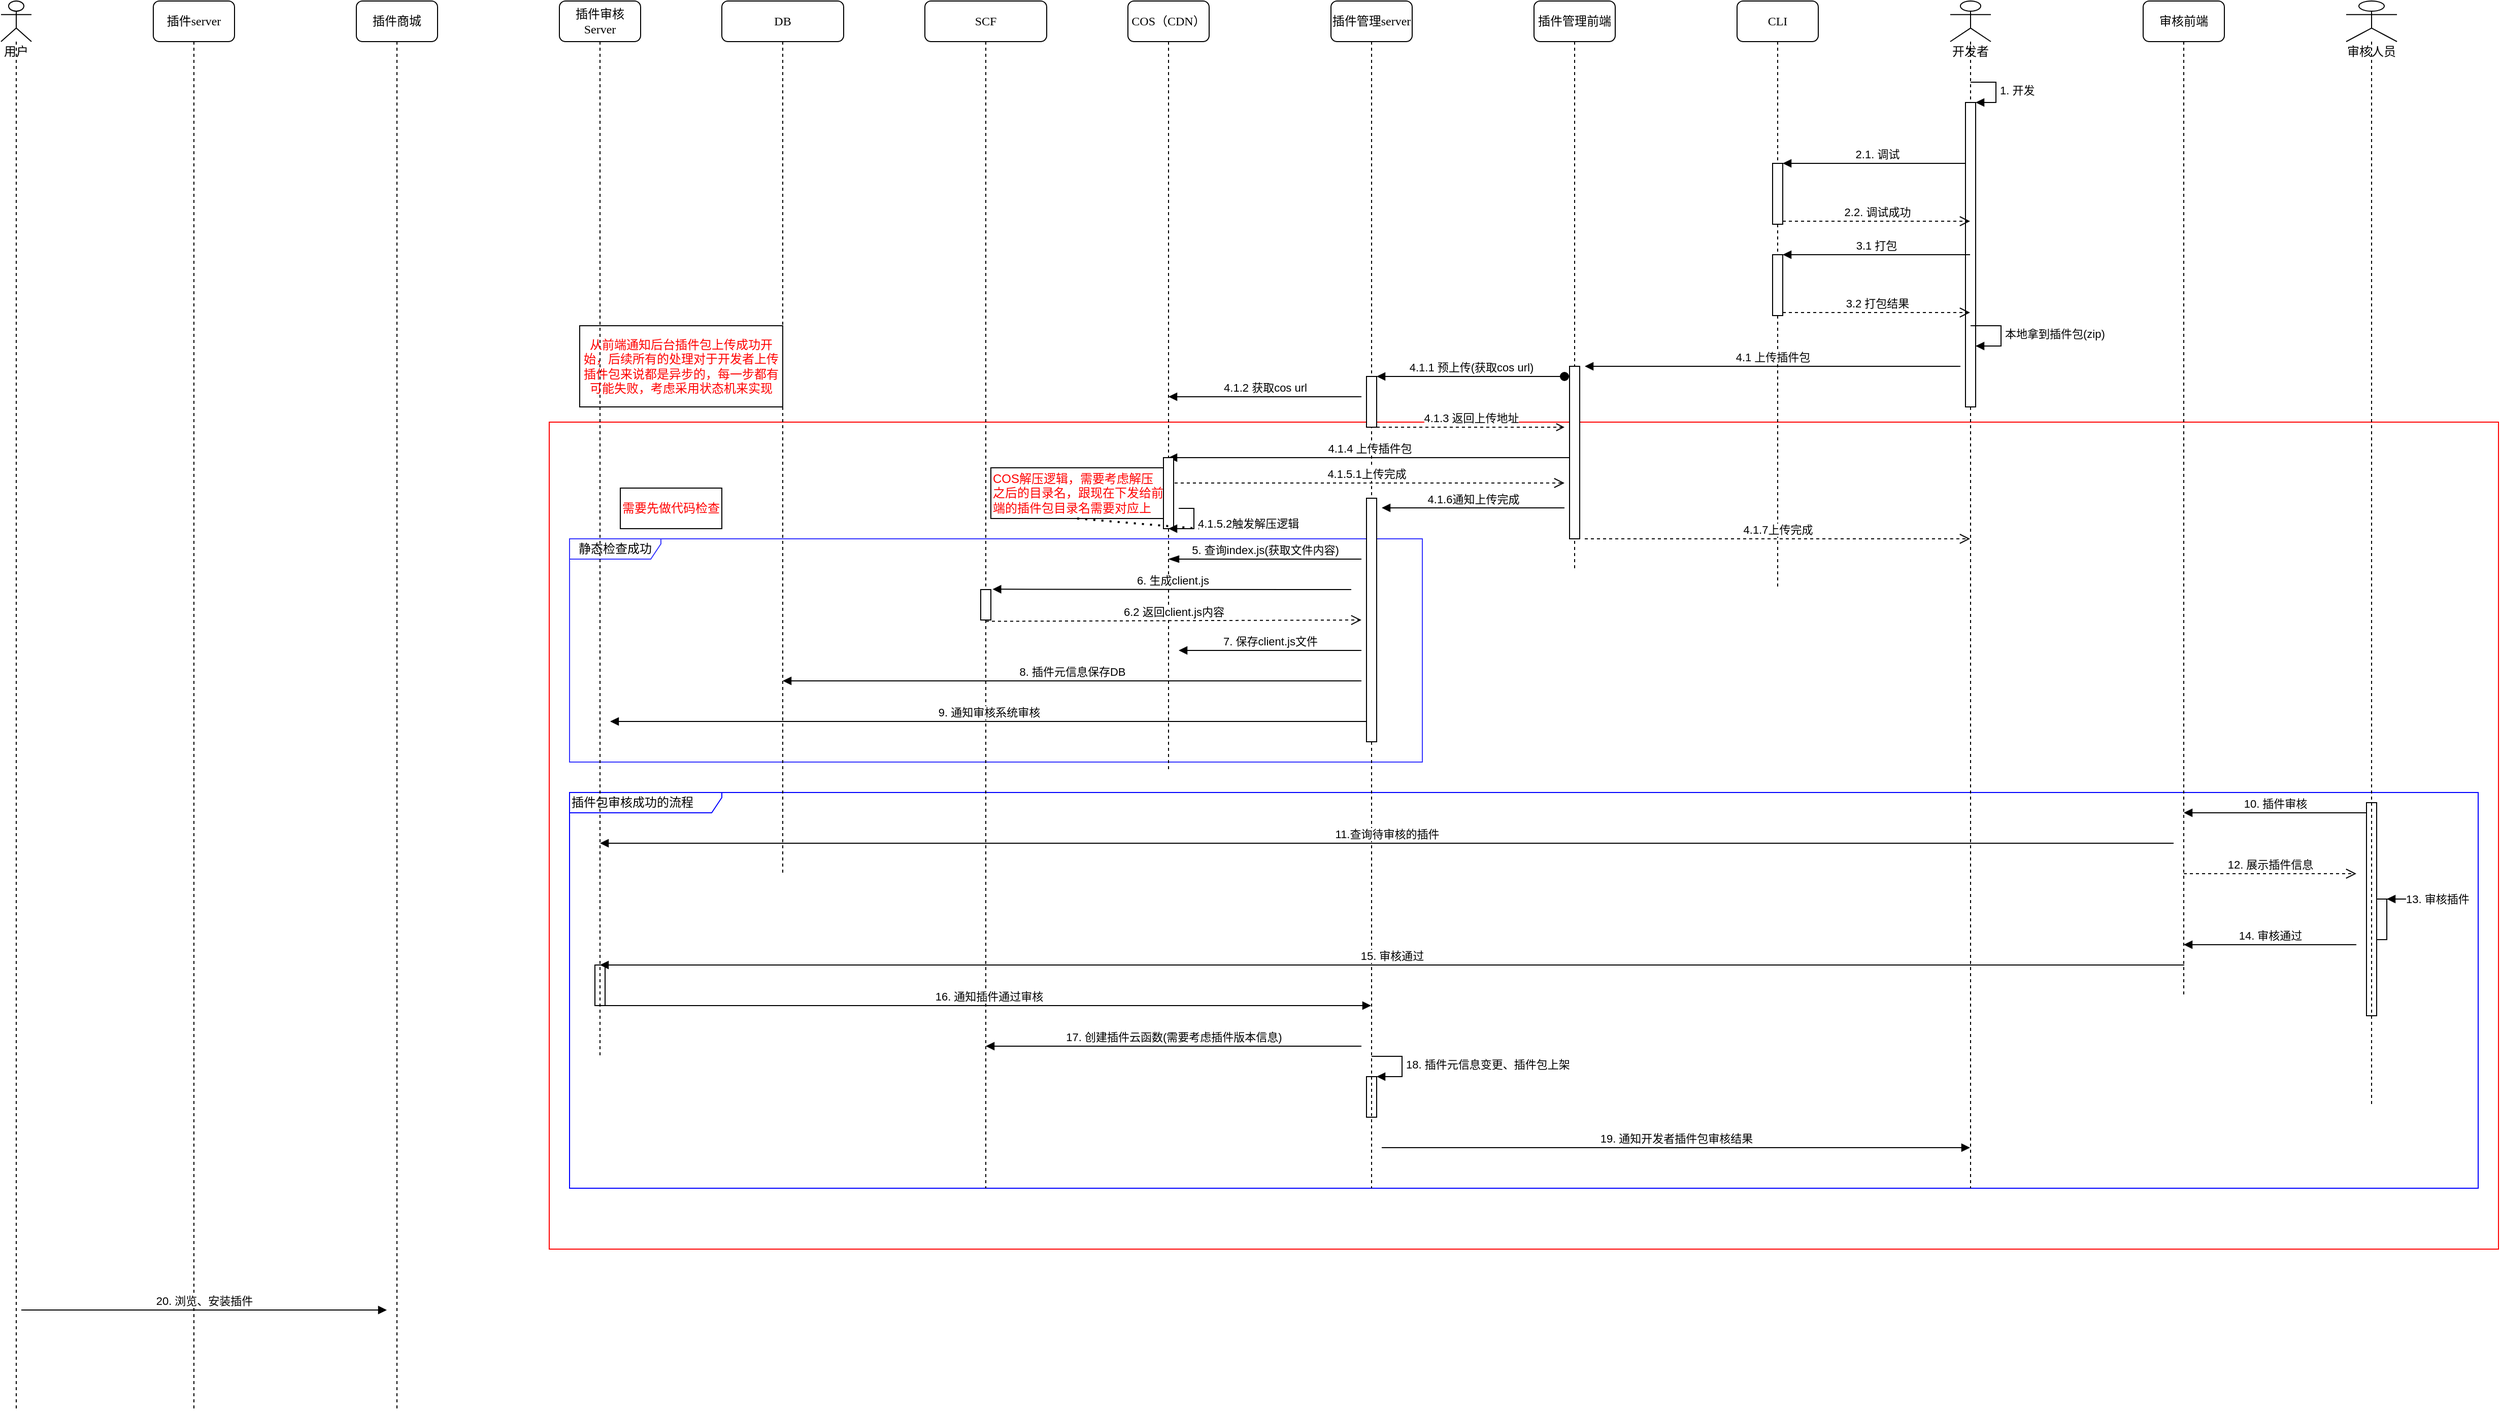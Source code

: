 <mxfile version="14.8.3" type="github" pages="2">
  <diagram name="Page-1" id="13e1069c-82ec-6db2-03f1-153e76fe0fe0">
    <mxGraphModel dx="3229" dy="1163" grid="1" gridSize="10" guides="0" tooltips="1" connect="1" arrows="1" fold="1" page="1" pageScale="1" pageWidth="1100" pageHeight="850" background="none" math="0" shadow="0">
      <root>
        <mxCell id="0" />
        <mxCell id="1" parent="0" />
        <mxCell id="ldka-5FNK_S4JEufgtKj-46" value="" style="rounded=0;whiteSpace=wrap;html=1;fillColor=none;align=left;strokeColor=#FF0000;" vertex="1" parent="1">
          <mxGeometry x="270" y="495" width="1920" height="815" as="geometry" />
        </mxCell>
        <mxCell id="ldka-5FNK_S4JEufgtKj-45" value="插件包审核成功的流程" style="shape=umlFrame;whiteSpace=wrap;html=1;fillColor=none;align=left;width=150;height=20;strokeColor=#0000FF;" vertex="1" parent="1">
          <mxGeometry x="290" y="860" width="1880" height="390" as="geometry" />
        </mxCell>
        <mxCell id="ldka-5FNK_S4JEufgtKj-20" value="静态检查成功" style="shape=umlFrame;whiteSpace=wrap;html=1;width=90;height=20;strokeColor=#3333FF;" vertex="1" parent="1">
          <mxGeometry x="290" y="610" width="840" height="220" as="geometry" />
        </mxCell>
        <mxCell id="7baba1c4bc27f4b0-2" value="插件server" style="shape=umlLifeline;perimeter=lifelinePerimeter;whiteSpace=wrap;html=1;container=1;collapsible=0;recursiveResize=0;outlineConnect=0;rounded=1;shadow=0;comic=0;labelBackgroundColor=none;strokeWidth=1;fontFamily=Verdana;fontSize=12;align=center;" parent="1" vertex="1">
          <mxGeometry x="-120" y="80" width="80" height="1390" as="geometry" />
        </mxCell>
        <mxCell id="7baba1c4bc27f4b0-3" value="SCF" style="shape=umlLifeline;perimeter=lifelinePerimeter;whiteSpace=wrap;html=1;container=1;collapsible=0;recursiveResize=0;outlineConnect=0;rounded=1;shadow=0;comic=0;labelBackgroundColor=none;strokeWidth=1;fontFamily=Verdana;fontSize=12;align=center;" parent="1" vertex="1">
          <mxGeometry x="640" y="80" width="120" height="1170" as="geometry" />
        </mxCell>
        <mxCell id="7baba1c4bc27f4b0-4" value="COS（CDN）" style="shape=umlLifeline;perimeter=lifelinePerimeter;whiteSpace=wrap;html=1;container=1;collapsible=0;recursiveResize=0;outlineConnect=0;rounded=1;shadow=0;comic=0;labelBackgroundColor=none;strokeWidth=1;fontFamily=Verdana;fontSize=12;align=center;" parent="1" vertex="1">
          <mxGeometry x="840" y="80" width="80" height="760" as="geometry" />
        </mxCell>
        <mxCell id="7baba1c4bc27f4b0-5" value="插件审核Server" style="shape=umlLifeline;perimeter=lifelinePerimeter;whiteSpace=wrap;html=1;container=1;collapsible=0;recursiveResize=0;outlineConnect=0;rounded=1;shadow=0;comic=0;labelBackgroundColor=none;strokeWidth=1;fontFamily=Verdana;fontSize=12;align=center;" parent="1" vertex="1">
          <mxGeometry x="280" y="80" width="80" height="1040" as="geometry" />
        </mxCell>
        <mxCell id="7baba1c4bc27f4b0-6" value="插件管理server" style="shape=umlLifeline;perimeter=lifelinePerimeter;whiteSpace=wrap;html=1;container=1;collapsible=0;recursiveResize=0;outlineConnect=0;rounded=1;shadow=0;comic=0;labelBackgroundColor=none;strokeWidth=1;fontFamily=Verdana;fontSize=12;align=center;" parent="1" vertex="1">
          <mxGeometry x="1040" y="80" width="80" height="1170" as="geometry" />
        </mxCell>
        <mxCell id="ldka-5FNK_S4JEufgtKj-40" value="17. 创建插件云函数(需要考虑插件版本信息)" style="html=1;verticalAlign=bottom;endArrow=block;strokeColor=#000000;strokeWidth=1;" edge="1" parent="7baba1c4bc27f4b0-6" target="7baba1c4bc27f4b0-3">
          <mxGeometry width="80" relative="1" as="geometry">
            <mxPoint x="30" y="1030" as="sourcePoint" />
            <mxPoint x="110" y="1030" as="targetPoint" />
          </mxGeometry>
        </mxCell>
        <mxCell id="ldka-5FNK_S4JEufgtKj-42" value="" style="html=1;points=[];perimeter=orthogonalPerimeter;strokeColor=#000000;fillColor=none;align=left;" vertex="1" parent="7baba1c4bc27f4b0-6">
          <mxGeometry x="35" y="1060" width="10" height="40" as="geometry" />
        </mxCell>
        <mxCell id="ldka-5FNK_S4JEufgtKj-43" value="18. 插件元信息变更、插件包上架" style="edgeStyle=orthogonalEdgeStyle;html=1;align=left;spacingLeft=2;endArrow=block;rounded=0;entryX=1;entryY=0;strokeColor=#000000;strokeWidth=1;" edge="1" target="ldka-5FNK_S4JEufgtKj-42" parent="7baba1c4bc27f4b0-6">
          <mxGeometry relative="1" as="geometry">
            <mxPoint x="40" y="1040" as="sourcePoint" />
            <Array as="points">
              <mxPoint x="70" y="1040" />
            </Array>
          </mxGeometry>
        </mxCell>
        <mxCell id="HN2Nw33tpEwXZnYEOGIW-1" value="CLI" style="shape=umlLifeline;perimeter=lifelinePerimeter;whiteSpace=wrap;html=1;container=1;collapsible=0;recursiveResize=0;outlineConnect=0;rounded=1;shadow=0;comic=0;labelBackgroundColor=none;strokeWidth=1;fontFamily=Verdana;fontSize=12;align=center;" vertex="1" parent="1">
          <mxGeometry x="1440" y="80" width="80" height="580" as="geometry" />
        </mxCell>
        <mxCell id="HN2Nw33tpEwXZnYEOGIW-15" value="" style="html=1;points=[];perimeter=orthogonalPerimeter;" vertex="1" parent="HN2Nw33tpEwXZnYEOGIW-1">
          <mxGeometry x="35" y="160" width="10" height="60" as="geometry" />
        </mxCell>
        <mxCell id="HN2Nw33tpEwXZnYEOGIW-16" value="2.1. 调试" style="html=1;verticalAlign=bottom;endArrow=block;entryX=1;entryY=0;" edge="1" target="HN2Nw33tpEwXZnYEOGIW-15" parent="HN2Nw33tpEwXZnYEOGIW-1">
          <mxGeometry relative="1" as="geometry">
            <mxPoint x="230" y="160" as="sourcePoint" />
          </mxGeometry>
        </mxCell>
        <mxCell id="HN2Nw33tpEwXZnYEOGIW-19" value="" style="html=1;points=[];perimeter=orthogonalPerimeter;" vertex="1" parent="HN2Nw33tpEwXZnYEOGIW-1">
          <mxGeometry x="35" y="250" width="10" height="60" as="geometry" />
        </mxCell>
        <mxCell id="HN2Nw33tpEwXZnYEOGIW-4" value="用户" style="shape=umlLifeline;participant=umlActor;perimeter=lifelinePerimeter;whiteSpace=wrap;html=1;container=1;collapsible=0;recursiveResize=0;verticalAlign=top;spacingTop=36;outlineConnect=0;" vertex="1" parent="1">
          <mxGeometry x="-270" y="80" width="30" height="1390" as="geometry" />
        </mxCell>
        <mxCell id="HN2Nw33tpEwXZnYEOGIW-5" value="开发者" style="shape=umlLifeline;participant=umlActor;perimeter=lifelinePerimeter;whiteSpace=wrap;html=1;container=1;collapsible=0;recursiveResize=0;verticalAlign=top;spacingTop=36;outlineConnect=0;" vertex="1" parent="1">
          <mxGeometry x="1650" y="80" width="40" height="1170" as="geometry" />
        </mxCell>
        <mxCell id="HN2Nw33tpEwXZnYEOGIW-7" value="" style="html=1;points=[];perimeter=orthogonalPerimeter;" vertex="1" parent="HN2Nw33tpEwXZnYEOGIW-5">
          <mxGeometry x="15" y="100" width="10" height="300" as="geometry" />
        </mxCell>
        <mxCell id="HN2Nw33tpEwXZnYEOGIW-8" value="1. 开发" style="edgeStyle=orthogonalEdgeStyle;html=1;align=left;spacingLeft=2;endArrow=block;rounded=0;entryX=1;entryY=0;" edge="1" target="HN2Nw33tpEwXZnYEOGIW-7" parent="HN2Nw33tpEwXZnYEOGIW-5">
          <mxGeometry relative="1" as="geometry">
            <mxPoint x="20" y="80" as="sourcePoint" />
            <Array as="points">
              <mxPoint x="45" y="80" />
            </Array>
          </mxGeometry>
        </mxCell>
        <mxCell id="HN2Nw33tpEwXZnYEOGIW-17" value="2.2. 调试成功" style="html=1;verticalAlign=bottom;endArrow=open;dashed=1;endSize=8;exitX=1;exitY=0.95;" edge="1" source="HN2Nw33tpEwXZnYEOGIW-15" parent="1" target="HN2Nw33tpEwXZnYEOGIW-5">
          <mxGeometry relative="1" as="geometry">
            <mxPoint x="1545" y="297" as="targetPoint" />
          </mxGeometry>
        </mxCell>
        <mxCell id="HN2Nw33tpEwXZnYEOGIW-20" value="3.1 打包" style="html=1;verticalAlign=bottom;endArrow=block;entryX=1;entryY=0;" edge="1" target="HN2Nw33tpEwXZnYEOGIW-19" parent="1" source="HN2Nw33tpEwXZnYEOGIW-5">
          <mxGeometry relative="1" as="geometry">
            <mxPoint x="1545" y="330" as="sourcePoint" />
          </mxGeometry>
        </mxCell>
        <mxCell id="HN2Nw33tpEwXZnYEOGIW-21" value="3.2 打包结果" style="html=1;verticalAlign=bottom;endArrow=open;dashed=1;endSize=8;exitX=1;exitY=0.95;" edge="1" source="HN2Nw33tpEwXZnYEOGIW-19" parent="1" target="HN2Nw33tpEwXZnYEOGIW-5">
          <mxGeometry relative="1" as="geometry">
            <mxPoint x="1545" y="387" as="targetPoint" />
          </mxGeometry>
        </mxCell>
        <mxCell id="HN2Nw33tpEwXZnYEOGIW-28" value="插件管理前端" style="shape=umlLifeline;perimeter=lifelinePerimeter;whiteSpace=wrap;html=1;container=1;collapsible=0;recursiveResize=0;outlineConnect=0;rounded=1;shadow=0;comic=0;labelBackgroundColor=none;strokeWidth=1;fontFamily=Verdana;fontSize=12;align=center;" vertex="1" parent="1">
          <mxGeometry x="1240" y="80" width="80" height="560" as="geometry" />
        </mxCell>
        <mxCell id="HN2Nw33tpEwXZnYEOGIW-35" value="" style="html=1;points=[];perimeter=orthogonalPerimeter;" vertex="1" parent="1">
          <mxGeometry x="1275" y="440" width="10" height="170" as="geometry" />
        </mxCell>
        <mxCell id="HN2Nw33tpEwXZnYEOGIW-37" value="本地拿到插件包(zip)" style="edgeStyle=orthogonalEdgeStyle;html=1;align=left;spacingLeft=2;endArrow=block;rounded=0;entryX=1;entryY=0;" edge="1" parent="1">
          <mxGeometry relative="1" as="geometry">
            <mxPoint x="1670" y="400" as="sourcePoint" />
            <Array as="points">
              <mxPoint x="1700" y="400" />
            </Array>
            <mxPoint x="1675" y="420" as="targetPoint" />
          </mxGeometry>
        </mxCell>
        <mxCell id="HN2Nw33tpEwXZnYEOGIW-38" value="4.1 上传插件包" style="html=1;verticalAlign=bottom;endArrow=block;" edge="1" parent="1">
          <mxGeometry width="80" relative="1" as="geometry">
            <mxPoint x="1660" y="440" as="sourcePoint" />
            <mxPoint x="1290" y="440" as="targetPoint" />
          </mxGeometry>
        </mxCell>
        <mxCell id="HN2Nw33tpEwXZnYEOGIW-39" value="" style="html=1;points=[];perimeter=orthogonalPerimeter;" vertex="1" parent="1">
          <mxGeometry x="1075" y="450" width="10" height="50" as="geometry" />
        </mxCell>
        <mxCell id="HN2Nw33tpEwXZnYEOGIW-40" value="4.1.1 预上传(获取cos url)" style="html=1;verticalAlign=bottom;startArrow=oval;endArrow=block;startSize=8;" edge="1" target="HN2Nw33tpEwXZnYEOGIW-39" parent="1">
          <mxGeometry relative="1" as="geometry">
            <mxPoint x="1270" y="450" as="sourcePoint" />
            <Array as="points">
              <mxPoint x="1150" y="450" />
            </Array>
          </mxGeometry>
        </mxCell>
        <mxCell id="HN2Nw33tpEwXZnYEOGIW-41" value="4.1.2 获取cos url" style="html=1;verticalAlign=bottom;endArrow=block;" edge="1" parent="1" target="7baba1c4bc27f4b0-4">
          <mxGeometry width="80" relative="1" as="geometry">
            <mxPoint x="1070" y="470" as="sourcePoint" />
            <mxPoint x="1100" y="460" as="targetPoint" />
            <Array as="points">
              <mxPoint x="1020" y="470" />
            </Array>
          </mxGeometry>
        </mxCell>
        <mxCell id="HN2Nw33tpEwXZnYEOGIW-42" value="4.1.3 返回上传地址" style="html=1;verticalAlign=bottom;endArrow=open;dashed=1;endFill=0;" edge="1" parent="1">
          <mxGeometry width="80" relative="1" as="geometry">
            <mxPoint x="1085" y="500" as="sourcePoint" />
            <mxPoint x="1270" y="500" as="targetPoint" />
          </mxGeometry>
        </mxCell>
        <mxCell id="HN2Nw33tpEwXZnYEOGIW-43" value="4.1.4 上传插件包" style="html=1;verticalAlign=bottom;endArrow=block;" edge="1" parent="1" target="7baba1c4bc27f4b0-4">
          <mxGeometry width="80" relative="1" as="geometry">
            <mxPoint x="1275" y="530" as="sourcePoint" />
            <mxPoint x="1355" y="530" as="targetPoint" />
          </mxGeometry>
        </mxCell>
        <mxCell id="ldka-5FNK_S4JEufgtKj-3" value="4.1.5.1上传完成" style="html=1;verticalAlign=bottom;endArrow=open;dashed=1;endSize=8;strokeColor=#000000;strokeWidth=1;" edge="1" parent="1" source="7baba1c4bc27f4b0-4">
          <mxGeometry relative="1" as="geometry">
            <mxPoint x="890" y="550" as="sourcePoint" />
            <mxPoint x="1270" y="555" as="targetPoint" />
          </mxGeometry>
        </mxCell>
        <mxCell id="ldka-5FNK_S4JEufgtKj-4" value="" style="html=1;points=[];perimeter=orthogonalPerimeter;" vertex="1" parent="1">
          <mxGeometry x="1075" y="570" width="10" height="240" as="geometry" />
        </mxCell>
        <mxCell id="ldka-5FNK_S4JEufgtKj-6" value="" style="html=1;points=[];perimeter=orthogonalPerimeter;" vertex="1" parent="1">
          <mxGeometry x="875" y="530" width="10" height="70" as="geometry" />
        </mxCell>
        <mxCell id="ldka-5FNK_S4JEufgtKj-7" value="4.1.6通知上传完成" style="html=1;verticalAlign=bottom;endArrow=block;strokeColor=#000000;strokeWidth=1;" edge="1" parent="1">
          <mxGeometry width="80" relative="1" as="geometry">
            <mxPoint x="1270" y="579.5" as="sourcePoint" />
            <mxPoint x="1090" y="579.5" as="targetPoint" />
          </mxGeometry>
        </mxCell>
        <mxCell id="ldka-5FNK_S4JEufgtKj-8" value="4.1.7上传完成" style="html=1;verticalAlign=bottom;endArrow=open;dashed=1;endSize=8;strokeColor=#000000;strokeWidth=1;" edge="1" parent="1" target="HN2Nw33tpEwXZnYEOGIW-5">
          <mxGeometry relative="1" as="geometry">
            <mxPoint x="1290" y="610" as="sourcePoint" />
            <mxPoint x="1195" y="610" as="targetPoint" />
          </mxGeometry>
        </mxCell>
        <mxCell id="ldka-5FNK_S4JEufgtKj-11" value="4.1.5.2触发解压逻辑" style="edgeStyle=orthogonalEdgeStyle;html=1;align=left;spacingLeft=2;endArrow=block;rounded=0;entryX=1;entryY=0;strokeColor=#000000;strokeWidth=1;" edge="1" parent="1">
          <mxGeometry relative="1" as="geometry">
            <mxPoint x="890" y="580" as="sourcePoint" />
            <Array as="points">
              <mxPoint x="905" y="580" />
            </Array>
            <mxPoint x="880" y="600" as="targetPoint" />
          </mxGeometry>
        </mxCell>
        <mxCell id="ldka-5FNK_S4JEufgtKj-12" value="5. 查询index.js(获取文件内容)" style="html=1;verticalAlign=bottom;endArrow=blockThin;endSize=8;strokeColor=#000000;strokeWidth=1;endFill=1;" edge="1" parent="1" target="7baba1c4bc27f4b0-4">
          <mxGeometry relative="1" as="geometry">
            <mxPoint x="1070" y="630" as="sourcePoint" />
            <mxPoint x="890" y="630" as="targetPoint" />
          </mxGeometry>
        </mxCell>
        <mxCell id="ldka-5FNK_S4JEufgtKj-13" value="6. 生成client.js" style="html=1;verticalAlign=bottom;endArrow=block;strokeColor=#000000;strokeWidth=1;entryX=1.167;entryY=-0.011;entryDx=0;entryDy=0;entryPerimeter=0;" edge="1" parent="1" target="ldka-5FNK_S4JEufgtKj-15">
          <mxGeometry width="80" relative="1" as="geometry">
            <mxPoint x="1060" y="660" as="sourcePoint" />
            <mxPoint x="690" y="660" as="targetPoint" />
          </mxGeometry>
        </mxCell>
        <mxCell id="ldka-5FNK_S4JEufgtKj-14" value="6.2 返回client.js内容" style="html=1;verticalAlign=bottom;endArrow=open;dashed=1;endSize=8;strokeColor=#000000;strokeWidth=1;exitX=0.5;exitY=1.044;exitDx=0;exitDy=0;exitPerimeter=0;" edge="1" parent="1" source="ldka-5FNK_S4JEufgtKj-15">
          <mxGeometry relative="1" as="geometry">
            <mxPoint x="690" y="690" as="sourcePoint" />
            <mxPoint x="1070" y="690" as="targetPoint" />
          </mxGeometry>
        </mxCell>
        <mxCell id="ldka-5FNK_S4JEufgtKj-15" value="" style="html=1;points=[];perimeter=orthogonalPerimeter;" vertex="1" parent="1">
          <mxGeometry x="695" y="660" width="10" height="30" as="geometry" />
        </mxCell>
        <mxCell id="ldka-5FNK_S4JEufgtKj-16" value="7. 保存client.js文件" style="html=1;verticalAlign=bottom;endArrow=block;strokeColor=#000000;strokeWidth=1;" edge="1" parent="1">
          <mxGeometry width="80" relative="1" as="geometry">
            <mxPoint x="1070" y="720" as="sourcePoint" />
            <mxPoint x="890" y="720" as="targetPoint" />
          </mxGeometry>
        </mxCell>
        <mxCell id="ldka-5FNK_S4JEufgtKj-17" value="8. 插件元信息保存DB" style="html=1;verticalAlign=bottom;endArrow=block;strokeColor=#000000;strokeWidth=1;" edge="1" parent="1" target="ldka-5FNK_S4JEufgtKj-18">
          <mxGeometry width="80" relative="1" as="geometry">
            <mxPoint x="1070" y="750" as="sourcePoint" />
            <mxPoint x="1140" y="750" as="targetPoint" />
          </mxGeometry>
        </mxCell>
        <mxCell id="ldka-5FNK_S4JEufgtKj-18" value="DB" style="shape=umlLifeline;perimeter=lifelinePerimeter;whiteSpace=wrap;html=1;container=1;collapsible=0;recursiveResize=0;outlineConnect=0;rounded=1;shadow=0;comic=0;labelBackgroundColor=none;strokeWidth=1;fontFamily=Verdana;fontSize=12;align=center;" vertex="1" parent="1">
          <mxGeometry x="440" y="80" width="120" height="860" as="geometry" />
        </mxCell>
        <mxCell id="ldka-5FNK_S4JEufgtKj-19" value="9. 通知审核系统审核" style="html=1;verticalAlign=bottom;endArrow=block;strokeColor=#000000;strokeWidth=1;" edge="1" parent="1">
          <mxGeometry width="80" relative="1" as="geometry">
            <mxPoint x="1075" y="790.0" as="sourcePoint" />
            <mxPoint x="330" y="790" as="targetPoint" />
          </mxGeometry>
        </mxCell>
        <mxCell id="ldka-5FNK_S4JEufgtKj-22" value="&lt;font color=&quot;#ff0000&quot;&gt;需要先做代码检查&lt;/font&gt;" style="text;html=1;fillColor=none;align=center;verticalAlign=middle;whiteSpace=wrap;rounded=0;strokeColor=#000000;" vertex="1" parent="1">
          <mxGeometry x="340" y="560" width="100" height="40" as="geometry" />
        </mxCell>
        <mxCell id="ldka-5FNK_S4JEufgtKj-23" value="&lt;font color=&quot;#ff0000&quot;&gt;COS解压逻辑，需要考虑解压之后的目录名，跟现在下发给前端的插件包目录名需要对应上&lt;/font&gt;" style="text;html=1;align=left;verticalAlign=middle;whiteSpace=wrap;rounded=0;strokeColor=#000000;" vertex="1" parent="1">
          <mxGeometry x="705" y="540" width="170" height="50" as="geometry" />
        </mxCell>
        <mxCell id="ldka-5FNK_S4JEufgtKj-24" value="" style="endArrow=none;dashed=1;html=1;dashPattern=1 3;strokeWidth=2;exitX=0.5;exitY=1;exitDx=0;exitDy=0;" edge="1" parent="1" source="ldka-5FNK_S4JEufgtKj-23">
          <mxGeometry width="50" height="50" relative="1" as="geometry">
            <mxPoint x="840" y="640" as="sourcePoint" />
            <mxPoint x="910" y="600" as="targetPoint" />
          </mxGeometry>
        </mxCell>
        <mxCell id="ldka-5FNK_S4JEufgtKj-25" value="审核人员" style="shape=umlLifeline;participant=umlActor;perimeter=lifelinePerimeter;whiteSpace=wrap;html=1;container=1;collapsible=0;recursiveResize=0;verticalAlign=top;spacingTop=36;outlineConnect=0;" vertex="1" parent="1">
          <mxGeometry x="2040" y="80" width="50" height="1090" as="geometry" />
        </mxCell>
        <mxCell id="ldka-5FNK_S4JEufgtKj-28" value="审核前端" style="shape=umlLifeline;perimeter=lifelinePerimeter;whiteSpace=wrap;html=1;container=1;collapsible=0;recursiveResize=0;outlineConnect=0;rounded=1;shadow=0;comic=0;labelBackgroundColor=none;strokeWidth=1;fontFamily=Verdana;fontSize=12;align=center;" vertex="1" parent="1">
          <mxGeometry x="1840" y="80" width="80" height="980" as="geometry" />
        </mxCell>
        <mxCell id="ldka-5FNK_S4JEufgtKj-29" value="" style="html=1;points=[];perimeter=orthogonalPerimeter;strokeColor=#000000;fillColor=none;align=left;" vertex="1" parent="1">
          <mxGeometry x="2060" y="870" width="10" height="210" as="geometry" />
        </mxCell>
        <mxCell id="ldka-5FNK_S4JEufgtKj-30" value="10. 插件审核" style="html=1;verticalAlign=bottom;endArrow=block;strokeColor=#000000;strokeWidth=1;" edge="1" parent="1" target="ldka-5FNK_S4JEufgtKj-28">
          <mxGeometry width="80" relative="1" as="geometry">
            <mxPoint x="2060" y="880" as="sourcePoint" />
            <mxPoint x="2140" y="880" as="targetPoint" />
          </mxGeometry>
        </mxCell>
        <mxCell id="ldka-5FNK_S4JEufgtKj-31" value="11.查询待审核的插件" style="html=1;verticalAlign=bottom;endArrow=block;strokeColor=#000000;strokeWidth=1;" edge="1" parent="1" target="7baba1c4bc27f4b0-5">
          <mxGeometry width="80" relative="1" as="geometry">
            <mxPoint x="1870" y="910" as="sourcePoint" />
            <mxPoint x="1950" y="910" as="targetPoint" />
          </mxGeometry>
        </mxCell>
        <mxCell id="ldka-5FNK_S4JEufgtKj-32" value="12. 展示插件信息" style="html=1;verticalAlign=bottom;endArrow=open;dashed=1;endSize=8;strokeColor=#000000;strokeWidth=1;" edge="1" parent="1">
          <mxGeometry relative="1" as="geometry">
            <mxPoint x="1880" y="940" as="sourcePoint" />
            <mxPoint x="2050" y="940" as="targetPoint" />
          </mxGeometry>
        </mxCell>
        <mxCell id="ldka-5FNK_S4JEufgtKj-34" value="13. 审核插件" style="edgeStyle=orthogonalEdgeStyle;html=1;align=left;spacingLeft=2;endArrow=block;rounded=0;entryX=1;entryY=0;strokeColor=#000000;strokeWidth=1;" edge="1" target="ldka-5FNK_S4JEufgtKj-41" parent="1">
          <mxGeometry relative="1" as="geometry">
            <mxPoint x="2070" y="965" as="sourcePoint" />
            <Array as="points">
              <mxPoint x="2100" y="965" />
            </Array>
            <mxPoint x="2075" y="985" as="targetPoint" />
          </mxGeometry>
        </mxCell>
        <mxCell id="ldka-5FNK_S4JEufgtKj-35" value="14. 审核通过" style="html=1;verticalAlign=bottom;endArrow=block;strokeColor=#000000;strokeWidth=1;" edge="1" parent="1" target="ldka-5FNK_S4JEufgtKj-28">
          <mxGeometry width="80" relative="1" as="geometry">
            <mxPoint x="2050" y="1010" as="sourcePoint" />
            <mxPoint x="2130" y="1010" as="targetPoint" />
          </mxGeometry>
        </mxCell>
        <mxCell id="ldka-5FNK_S4JEufgtKj-37" value="15. 审核通过" style="html=1;verticalAlign=bottom;endArrow=block;strokeColor=#000000;strokeWidth=1;" edge="1" parent="1" target="7baba1c4bc27f4b0-5">
          <mxGeometry width="80" relative="1" as="geometry">
            <mxPoint x="1880.5" y="1030" as="sourcePoint" />
            <mxPoint x="1710" y="1030" as="targetPoint" />
          </mxGeometry>
        </mxCell>
        <mxCell id="ldka-5FNK_S4JEufgtKj-38" value="" style="html=1;points=[];perimeter=orthogonalPerimeter;strokeColor=#000000;fillColor=none;align=left;" vertex="1" parent="1">
          <mxGeometry x="315" y="1030" width="10" height="40" as="geometry" />
        </mxCell>
        <mxCell id="ldka-5FNK_S4JEufgtKj-39" value="16. 通知插件通过审核" style="html=1;verticalAlign=bottom;endArrow=block;strokeColor=#000000;strokeWidth=1;" edge="1" parent="1" target="7baba1c4bc27f4b0-6">
          <mxGeometry width="80" relative="1" as="geometry">
            <mxPoint x="325" y="1070" as="sourcePoint" />
            <mxPoint x="405" y="1070" as="targetPoint" />
          </mxGeometry>
        </mxCell>
        <mxCell id="ldka-5FNK_S4JEufgtKj-41" value="" style="html=1;points=[];perimeter=orthogonalPerimeter;strokeColor=#000000;fillColor=none;align=left;" vertex="1" parent="1">
          <mxGeometry x="2070" y="965" width="10" height="40" as="geometry" />
        </mxCell>
        <mxCell id="ldka-5FNK_S4JEufgtKj-44" value="19. 通知开发者插件包审核结果" style="html=1;verticalAlign=bottom;endArrow=block;strokeColor=#000000;strokeWidth=1;" edge="1" parent="1" target="HN2Nw33tpEwXZnYEOGIW-5">
          <mxGeometry width="80" relative="1" as="geometry">
            <mxPoint x="1090" y="1210" as="sourcePoint" />
            <mxPoint x="1155" y="1210" as="targetPoint" />
          </mxGeometry>
        </mxCell>
        <mxCell id="ldka-5FNK_S4JEufgtKj-47" value="&lt;font color=&quot;#ff0000&quot;&gt;从前端通知后台插件包上传成功开始，后续所有的处理对于开发者上传插件包来说都是异步的，每一步都有可能失败，考虑采用&lt;/font&gt;&lt;span style=&quot;color: rgb(255 , 0 , 0)&quot;&gt;状态机来实现&lt;/span&gt;" style="text;html=1;fillColor=none;align=center;verticalAlign=middle;whiteSpace=wrap;rounded=0;strokeColor=#000000;" vertex="1" parent="1">
          <mxGeometry x="300" y="400" width="200" height="80" as="geometry" />
        </mxCell>
        <mxCell id="ldka-5FNK_S4JEufgtKj-48" value="插件商城" style="shape=umlLifeline;perimeter=lifelinePerimeter;whiteSpace=wrap;html=1;container=1;collapsible=0;recursiveResize=0;outlineConnect=0;rounded=1;shadow=0;comic=0;labelBackgroundColor=none;strokeWidth=1;fontFamily=Verdana;fontSize=12;align=center;" vertex="1" parent="1">
          <mxGeometry x="80" y="80" width="80" height="1390" as="geometry" />
        </mxCell>
        <mxCell id="ldka-5FNK_S4JEufgtKj-49" value="20. 浏览、安装插件" style="html=1;verticalAlign=bottom;endArrow=block;strokeColor=#000000;strokeWidth=1;" edge="1" parent="1">
          <mxGeometry width="80" relative="1" as="geometry">
            <mxPoint x="-250" y="1370" as="sourcePoint" />
            <mxPoint x="110" y="1370" as="targetPoint" />
          </mxGeometry>
        </mxCell>
      </root>
    </mxGraphModel>
  </diagram>
  <diagram id="MReGTqcURHO1EXwGwA-r" name="Page-2">
    <mxGraphModel dx="1186" dy="661" grid="0" gridSize="10" guides="1" tooltips="1" connect="1" arrows="1" fold="0" page="0" pageScale="1" pageWidth="827" pageHeight="1169" math="0" shadow="0">
      <root>
        <mxCell id="xL4jIzd0NPuV34EByVlt-0" />
        <mxCell id="xL4jIzd0NPuV34EByVlt-1" parent="xL4jIzd0NPuV34EByVlt-0" />
        <mxCell id="xL4jIzd0NPuV34EByVlt-17" value="TSW" style="rounded=0;whiteSpace=wrap;html=1;" vertex="1" parent="xL4jIzd0NPuV34EByVlt-1">
          <mxGeometry x="150" y="240" width="570" height="30" as="geometry" />
        </mxCell>
        <mxCell id="xL4jIzd0NPuV34EByVlt-15" value="" style="rounded=1;whiteSpace=wrap;html=1;dashed=1;" vertex="1" parent="xL4jIzd0NPuV34EByVlt-1">
          <mxGeometry x="760" y="155" width="210" height="65" as="geometry" />
        </mxCell>
        <mxCell id="xL4jIzd0NPuV34EByVlt-7" value="" style="rounded=1;whiteSpace=wrap;html=1;dashed=1;" vertex="1" parent="xL4jIzd0NPuV34EByVlt-1">
          <mxGeometry x="150" y="155" width="570" height="65" as="geometry" />
        </mxCell>
        <mxCell id="xL4jIzd0NPuV34EByVlt-2" value="QQ" style="rounded=0;whiteSpace=wrap;html=1;" vertex="1" parent="xL4jIzd0NPuV34EByVlt-1">
          <mxGeometry x="160" y="170" width="80" height="30" as="geometry" />
        </mxCell>
        <mxCell id="xL4jIzd0NPuV34EByVlt-3" value="微信" style="rounded=0;whiteSpace=wrap;html=1;" vertex="1" parent="xL4jIzd0NPuV34EByVlt-1">
          <mxGeometry x="250" y="170" width="80" height="30" as="geometry" />
        </mxCell>
        <mxCell id="xL4jIzd0NPuV34EByVlt-4" value="Iddas" style="rounded=0;whiteSpace=wrap;html=1;" vertex="1" parent="xL4jIzd0NPuV34EByVlt-1">
          <mxGeometry x="400" y="172.5" width="80" height="30" as="geometry" />
        </mxCell>
        <mxCell id="xL4jIzd0NPuV34EByVlt-5" value="企业微信" style="rounded=0;whiteSpace=wrap;html=1;" vertex="1" parent="xL4jIzd0NPuV34EByVlt-1">
          <mxGeometry x="590" y="170" width="80" height="30" as="geometry" />
        </mxCell>
        <mxCell id="xL4jIzd0NPuV34EByVlt-6" value="企业微信结合板" style="rounded=0;whiteSpace=wrap;html=1;" vertex="1" parent="xL4jIzd0NPuV34EByVlt-1">
          <mxGeometry x="810" y="170" width="90" height="30" as="geometry" />
        </mxCell>
        <mxCell id="xL4jIzd0NPuV34EByVlt-8" value="" style="endArrow=none;dashed=1;html=1;" edge="1" parent="xL4jIzd0NPuV34EByVlt-1">
          <mxGeometry width="50" height="50" relative="1" as="geometry">
            <mxPoint x="350" y="850" as="sourcePoint" />
            <mxPoint x="350" y="140" as="targetPoint" />
          </mxGeometry>
        </mxCell>
        <mxCell id="xL4jIzd0NPuV34EByVlt-9" value="" style="endArrow=none;html=1;strokeWidth=5;strokeColor=#FF0080;" edge="1" parent="xL4jIzd0NPuV34EByVlt-1">
          <mxGeometry width="50" height="50" relative="1" as="geometry">
            <mxPoint x="540" y="850" as="sourcePoint" />
            <mxPoint x="540" y="140" as="targetPoint" />
          </mxGeometry>
        </mxCell>
        <mxCell id="xL4jIzd0NPuV34EByVlt-10" value="" style="endArrow=classic;html=1;" edge="1" parent="xL4jIzd0NPuV34EByVlt-1">
          <mxGeometry width="50" height="50" relative="1" as="geometry">
            <mxPoint x="410" y="80" as="sourcePoint" />
            <mxPoint x="410" y="120" as="targetPoint" />
          </mxGeometry>
        </mxCell>
        <mxCell id="xL4jIzd0NPuV34EByVlt-11" value="&lt;font style=&quot;font-size: 17px&quot;&gt;docs.qq.com&lt;/font&gt;" style="text;html=1;strokeColor=none;fillColor=none;align=center;verticalAlign=middle;whiteSpace=wrap;rounded=0;dashed=1;" vertex="1" parent="xL4jIzd0NPuV34EByVlt-1">
          <mxGeometry x="380" y="50" width="80" height="20" as="geometry" />
        </mxCell>
        <mxCell id="xL4jIzd0NPuV34EByVlt-12" value="&lt;span style=&quot;font-size: 17px&quot;&gt;doc.weixin.qq.com&lt;/span&gt;" style="text;html=1;strokeColor=none;fillColor=none;align=center;verticalAlign=middle;whiteSpace=wrap;rounded=0;dashed=1;" vertex="1" parent="xL4jIzd0NPuV34EByVlt-1">
          <mxGeometry x="815" y="50" width="80" height="20" as="geometry" />
        </mxCell>
        <mxCell id="xL4jIzd0NPuV34EByVlt-13" value="" style="endArrow=classic;html=1;" edge="1" parent="xL4jIzd0NPuV34EByVlt-1">
          <mxGeometry width="50" height="50" relative="1" as="geometry">
            <mxPoint x="850" y="80" as="sourcePoint" />
            <mxPoint x="850" y="130" as="targetPoint" />
          </mxGeometry>
        </mxCell>
        <mxCell id="xL4jIzd0NPuV34EByVlt-14" value="&lt;font style=&quot;font-size: 15px&quot; color=&quot;#cc0000&quot;&gt;&lt;b&gt;web/app/pc&lt;/b&gt;&lt;/font&gt;" style="text;html=1;strokeColor=none;fillColor=none;align=center;verticalAlign=middle;whiteSpace=wrap;rounded=0;dashed=1;" vertex="1" parent="xL4jIzd0NPuV34EByVlt-1">
          <mxGeometry x="190" y="130" width="40" height="20" as="geometry" />
        </mxCell>
        <mxCell id="xL4jIzd0NPuV34EByVlt-16" value="&lt;font color=&quot;#cc0000&quot;&gt;&lt;span style=&quot;font-size: 15px&quot;&gt;&lt;b&gt;企业微信Native&lt;/b&gt;&lt;/span&gt;&lt;/font&gt;" style="text;html=1;strokeColor=none;fillColor=none;align=center;verticalAlign=middle;whiteSpace=wrap;rounded=0;dashed=1;" vertex="1" parent="xL4jIzd0NPuV34EByVlt-1">
          <mxGeometry x="790" y="130" width="120" height="20" as="geometry" />
        </mxCell>
        <mxCell id="xL4jIzd0NPuV34EByVlt-19" value="BFF" style="rounded=0;whiteSpace=wrap;html=1;" vertex="1" parent="xL4jIzd0NPuV34EByVlt-1">
          <mxGeometry x="150" y="280" width="180" height="30" as="geometry" />
        </mxCell>
        <mxCell id="xL4jIzd0NPuV34EByVlt-20" value="BFF" style="rounded=0;whiteSpace=wrap;html=1;" vertex="1" parent="xL4jIzd0NPuV34EByVlt-1">
          <mxGeometry x="360" y="280" width="170" height="30" as="geometry" />
        </mxCell>
        <mxCell id="xL4jIzd0NPuV34EByVlt-21" value="BFF" style="rounded=0;whiteSpace=wrap;html=1;" vertex="1" parent="xL4jIzd0NPuV34EByVlt-1">
          <mxGeometry x="550" y="280" width="170" height="30" as="geometry" />
        </mxCell>
        <mxCell id="xL4jIzd0NPuV34EByVlt-22" value="Gateway" style="rounded=0;whiteSpace=wrap;html=1;" vertex="1" parent="xL4jIzd0NPuV34EByVlt-1">
          <mxGeometry x="150" y="350" width="180" height="30" as="geometry" />
        </mxCell>
        <mxCell id="xL4jIzd0NPuV34EByVlt-23" value="Gateway" style="rounded=0;whiteSpace=wrap;html=1;" vertex="1" parent="xL4jIzd0NPuV34EByVlt-1">
          <mxGeometry x="360" y="350" width="170" height="30" as="geometry" />
        </mxCell>
        <mxCell id="xL4jIzd0NPuV34EByVlt-24" value="Gateway" style="rounded=0;whiteSpace=wrap;html=1;" vertex="1" parent="xL4jIzd0NPuV34EByVlt-1">
          <mxGeometry x="550" y="350" width="427" height="30" as="geometry" />
        </mxCell>
        <mxCell id="xL4jIzd0NPuV34EByVlt-26" value="MicroService" style="rounded=0;whiteSpace=wrap;html=1;" vertex="1" parent="xL4jIzd0NPuV34EByVlt-1">
          <mxGeometry x="150" y="410" width="180" height="130" as="geometry" />
        </mxCell>
        <mxCell id="xL4jIzd0NPuV34EByVlt-27" value="MicroService" style="rounded=0;whiteSpace=wrap;html=1;" vertex="1" parent="xL4jIzd0NPuV34EByVlt-1">
          <mxGeometry x="360" y="410" width="170" height="130" as="geometry" />
        </mxCell>
        <mxCell id="xL4jIzd0NPuV34EByVlt-28" value="MicroService" style="rounded=0;whiteSpace=wrap;html=1;" vertex="1" parent="xL4jIzd0NPuV34EByVlt-1">
          <mxGeometry x="550" y="410" width="427" height="130" as="geometry" />
        </mxCell>
        <mxCell id="xL4jIzd0NPuV34EByVlt-30" value="腾讯云" style="ellipse;shape=cloud;whiteSpace=wrap;html=1;" vertex="1" parent="xL4jIzd0NPuV34EByVlt-1">
          <mxGeometry x="170" y="635" width="120" height="80" as="geometry" />
        </mxCell>
        <mxCell id="xL4jIzd0NPuV34EByVlt-31" value="腾讯云" style="ellipse;shape=cloud;whiteSpace=wrap;html=1;" vertex="1" parent="xL4jIzd0NPuV34EByVlt-1">
          <mxGeometry x="375" y="635" width="120" height="80" as="geometry" />
        </mxCell>
        <mxCell id="xL4jIzd0NPuV34EByVlt-32" value="微信云" style="ellipse;shape=cloud;whiteSpace=wrap;html=1;" vertex="1" parent="xL4jIzd0NPuV34EByVlt-1">
          <mxGeometry x="575" y="630" width="335" height="80" as="geometry" />
        </mxCell>
        <mxCell id="xL4jIzd0NPuV34EByVlt-35" value="" style="curved=1;endArrow=classic;html=1;fillColor=#f8cecc;strokeColor=#FF0080;" edge="1" parent="xL4jIzd0NPuV34EByVlt-1">
          <mxGeometry width="50" height="50" relative="1" as="geometry">
            <mxPoint x="600" y="150" as="sourcePoint" />
            <mxPoint x="650" y="150" as="targetPoint" />
            <Array as="points">
              <mxPoint x="620" y="280" />
              <mxPoint x="640" y="230" />
            </Array>
          </mxGeometry>
        </mxCell>
        <mxCell id="xL4jIzd0NPuV34EByVlt-36" value="" style="endArrow=classic;html=1;strokeColor=#FF0080;" edge="1" parent="xL4jIzd0NPuV34EByVlt-1">
          <mxGeometry width="50" height="50" relative="1" as="geometry">
            <mxPoint x="560" y="790" as="sourcePoint" />
            <mxPoint x="940" y="790" as="targetPoint" />
          </mxGeometry>
        </mxCell>
        <mxCell id="xL4jIzd0NPuV34EByVlt-37" value="&lt;font style=&quot;font-size: 19px&quot; color=&quot;#ff0080&quot;&gt;微文档团队&lt;/font&gt;" style="edgeLabel;html=1;align=center;verticalAlign=middle;resizable=0;points=[];" vertex="1" connectable="0" parent="xL4jIzd0NPuV34EByVlt-36">
          <mxGeometry x="-0.353" relative="1" as="geometry">
            <mxPoint x="60" as="offset" />
          </mxGeometry>
        </mxCell>
        <mxCell id="xL4jIzd0NPuV34EByVlt-39" value="" style="endArrow=classic;html=1;strokeColor=#FF0080;" edge="1" parent="xL4jIzd0NPuV34EByVlt-1">
          <mxGeometry width="50" height="50" relative="1" as="geometry">
            <mxPoint x="530" y="790" as="sourcePoint" />
            <mxPoint x="110" y="790" as="targetPoint" />
          </mxGeometry>
        </mxCell>
        <mxCell id="xL4jIzd0NPuV34EByVlt-40" value="&lt;font color=&quot;#ff0080&quot;&gt;&lt;span style=&quot;font-size: 19px&quot;&gt;腾讯文档团队&lt;/span&gt;&lt;/font&gt;" style="edgeLabel;html=1;align=center;verticalAlign=middle;resizable=0;points=[];" vertex="1" connectable="0" parent="xL4jIzd0NPuV34EByVlt-39">
          <mxGeometry x="-0.353" relative="1" as="geometry">
            <mxPoint x="-54" as="offset" />
          </mxGeometry>
        </mxCell>
      </root>
    </mxGraphModel>
  </diagram>
</mxfile>
